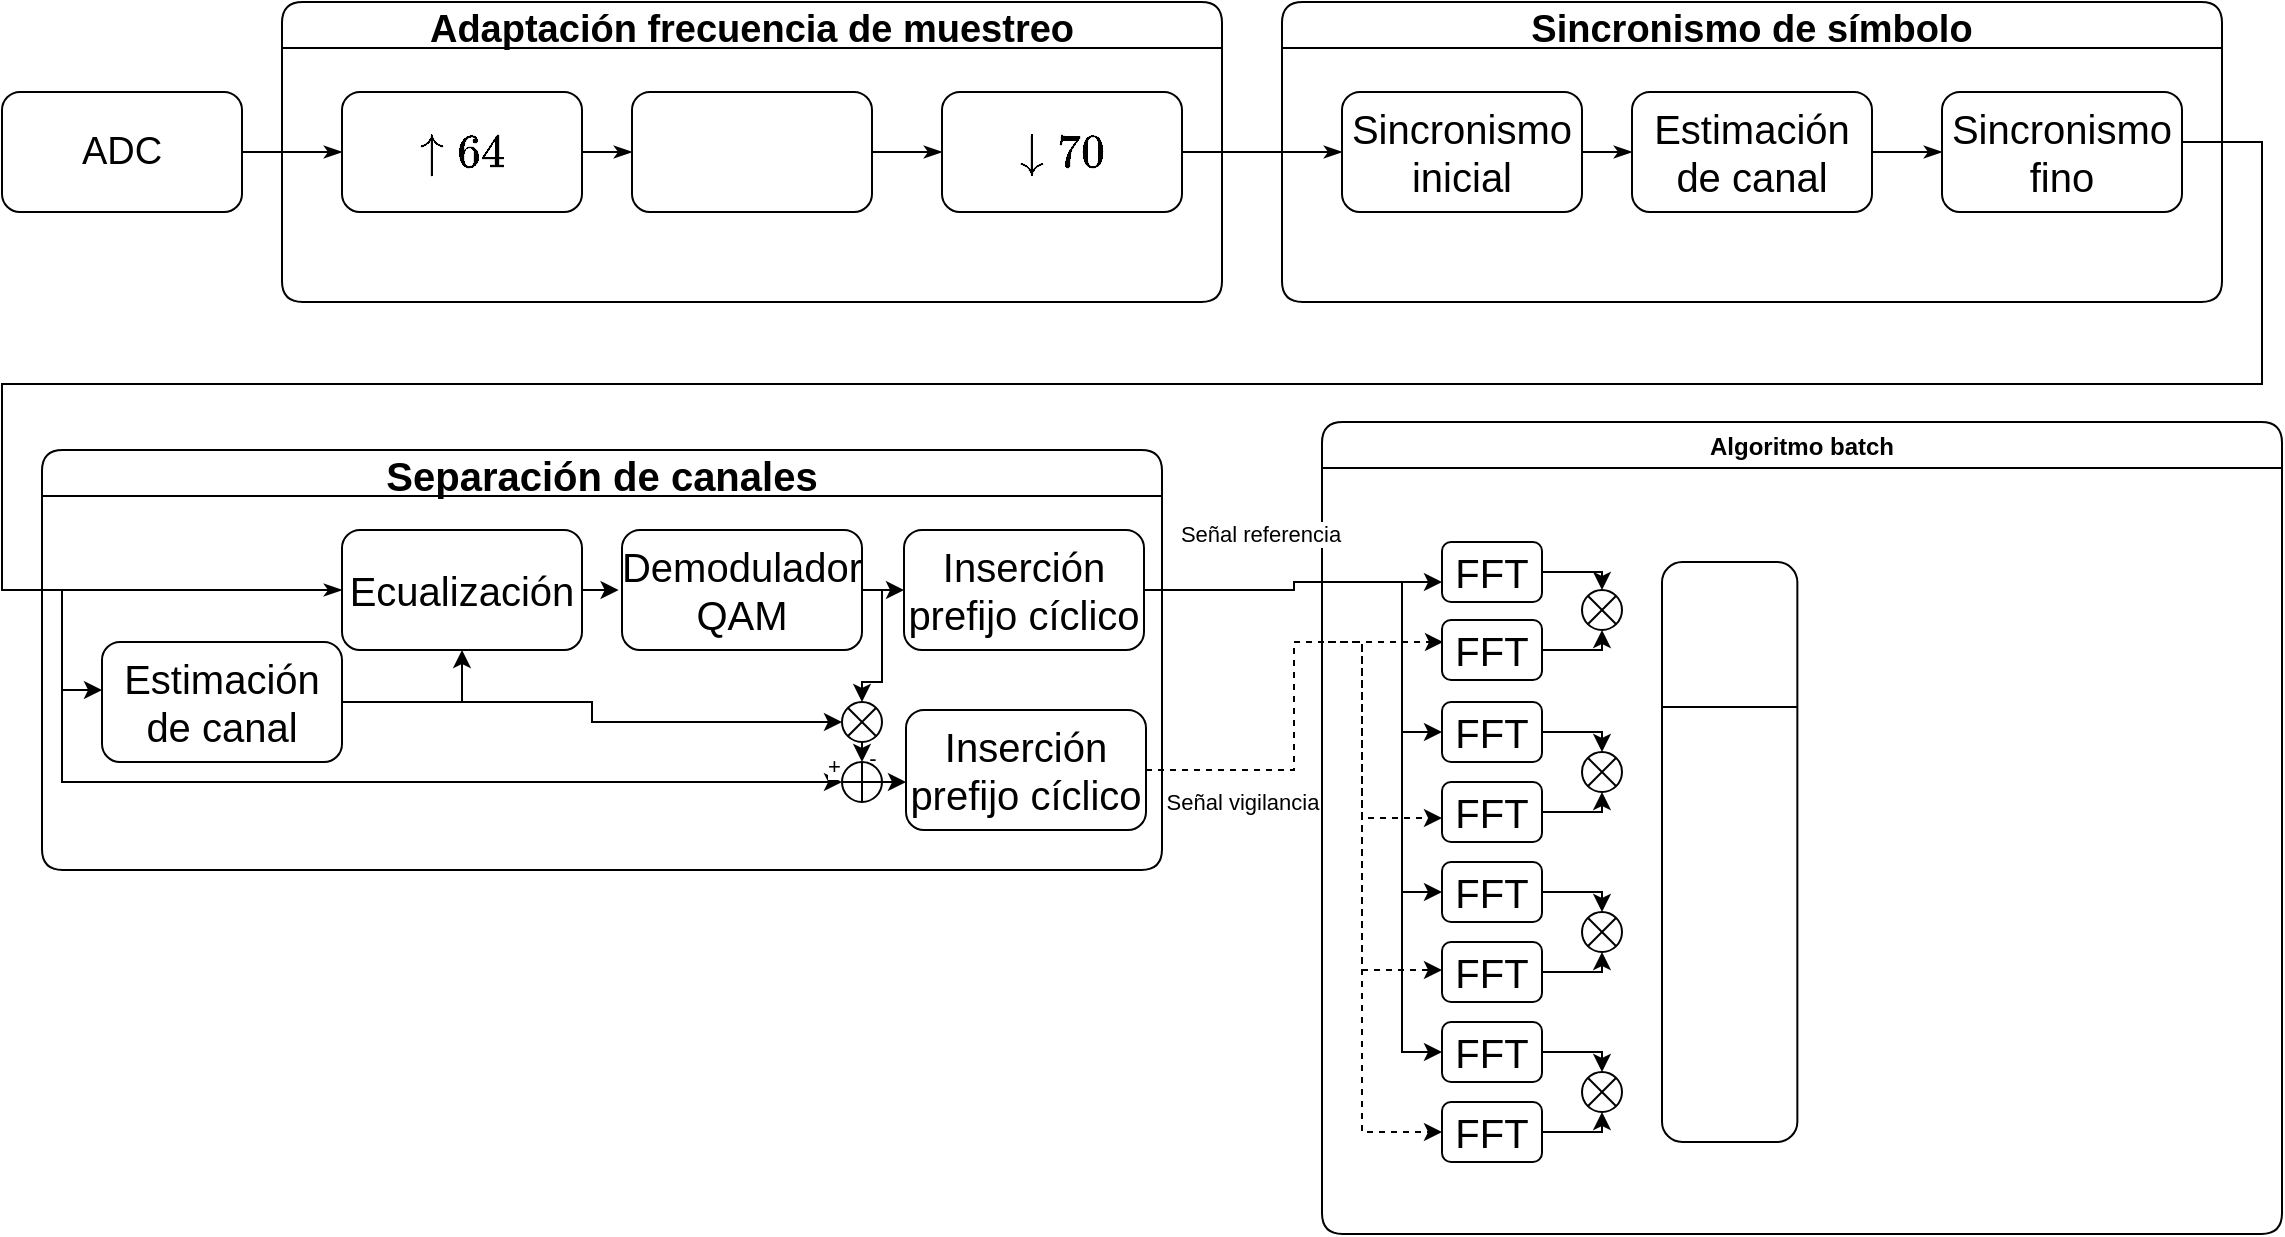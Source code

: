 <mxfile version="20.0.1" type="github">
  <diagram id="Nd16n7NBunU-I2EHx7CY" name="Page-1">
    <mxGraphModel dx="499" dy="267" grid="1" gridSize="10" guides="1" tooltips="1" connect="1" arrows="1" fold="1" page="1" pageScale="1" pageWidth="1169" pageHeight="827" math="1" shadow="0">
      <root>
        <mxCell id="0" />
        <mxCell id="1" parent="0" />
        <mxCell id="MP2WACs4-sLn1RNzfsrc-10" style="edgeStyle=orthogonalEdgeStyle;rounded=0;orthogonalLoop=1;jettySize=auto;html=1;exitX=1;exitY=0.5;exitDx=0;exitDy=0;entryX=0;entryY=0.5;entryDx=0;entryDy=0;fontSize=20;endArrow=none;endFill=0;" parent="1" source="MP2WACs4-sLn1RNzfsrc-1" target="MP2WACs4-sLn1RNzfsrc-4" edge="1">
          <mxGeometry relative="1" as="geometry" />
        </mxCell>
        <mxCell id="MP2WACs4-sLn1RNzfsrc-1" value="&lt;font style=&quot;font-size: 19px;&quot;&gt;ADC&lt;/font&gt;" style="rounded=1;whiteSpace=wrap;html=1;" parent="1" vertex="1">
          <mxGeometry x="20" y="135" width="120" height="60" as="geometry" />
        </mxCell>
        <mxCell id="MP2WACs4-sLn1RNzfsrc-24" style="edgeStyle=orthogonalEdgeStyle;rounded=0;orthogonalLoop=1;jettySize=auto;html=1;exitX=1;exitY=0.5;exitDx=0;exitDy=0;fontSize=20;endArrow=none;endFill=0;" parent="1" source="MP2WACs4-sLn1RNzfsrc-4" edge="1">
          <mxGeometry relative="1" as="geometry">
            <mxPoint x="660" y="164.976" as="targetPoint" />
          </mxGeometry>
        </mxCell>
        <mxCell id="MP2WACs4-sLn1RNzfsrc-4" value="Adaptación frecuencia de muestreo" style="swimlane;fontSize=19;rounded=1;" parent="1" vertex="1">
          <mxGeometry x="160" y="90" width="470" height="150" as="geometry" />
        </mxCell>
        <mxCell id="MP2WACs4-sLn1RNzfsrc-12" style="edgeStyle=orthogonalEdgeStyle;rounded=0;orthogonalLoop=1;jettySize=auto;html=1;exitX=1;exitY=0.5;exitDx=0;exitDy=0;entryX=0;entryY=0.5;entryDx=0;entryDy=0;fontSize=20;endArrow=classicThin;endFill=1;" parent="MP2WACs4-sLn1RNzfsrc-4" source="MP2WACs4-sLn1RNzfsrc-3" target="MP2WACs4-sLn1RNzfsrc-5" edge="1">
          <mxGeometry relative="1" as="geometry" />
        </mxCell>
        <mxCell id="MP2WACs4-sLn1RNzfsrc-3" value="&lt;font style=&quot;font-size: 20px;&quot;&gt;$$\uparrow 64$$&lt;/font&gt;" style="rounded=1;whiteSpace=wrap;html=1;" parent="MP2WACs4-sLn1RNzfsrc-4" vertex="1">
          <mxGeometry x="30" y="45" width="120" height="60" as="geometry" />
        </mxCell>
        <mxCell id="MP2WACs4-sLn1RNzfsrc-13" style="edgeStyle=orthogonalEdgeStyle;rounded=0;orthogonalLoop=1;jettySize=auto;html=1;exitX=1;exitY=0.5;exitDx=0;exitDy=0;fontSize=20;endArrow=classicThin;endFill=1;" parent="MP2WACs4-sLn1RNzfsrc-4" source="MP2WACs4-sLn1RNzfsrc-5" target="MP2WACs4-sLn1RNzfsrc-6" edge="1">
          <mxGeometry relative="1" as="geometry" />
        </mxCell>
        <mxCell id="MP2WACs4-sLn1RNzfsrc-5" value="" style="rounded=1;whiteSpace=wrap;html=1;" parent="MP2WACs4-sLn1RNzfsrc-4" vertex="1">
          <mxGeometry x="175" y="45" width="120" height="60" as="geometry" />
        </mxCell>
        <mxCell id="MP2WACs4-sLn1RNzfsrc-6" value="&lt;font style=&quot;font-size: 20px;&quot;&gt;$$\downarrow 70$$&lt;/font&gt;" style="rounded=1;whiteSpace=wrap;html=1;" parent="MP2WACs4-sLn1RNzfsrc-4" vertex="1">
          <mxGeometry x="330" y="45" width="120" height="60" as="geometry" />
        </mxCell>
        <mxCell id="MP2WACs4-sLn1RNzfsrc-8" value="" style="shape=image;verticalLabelPosition=bottom;labelBackgroundColor=default;verticalAlign=top;aspect=fixed;imageAspect=0;image=https://www.simbologia-electronica.com/imagenes/simbolos-electronicos/filtros-electricos/pasa-baja_1.png;" parent="MP2WACs4-sLn1RNzfsrc-4" vertex="1">
          <mxGeometry x="200" y="40" width="70" height="70" as="geometry" />
        </mxCell>
        <mxCell id="MP2WACs4-sLn1RNzfsrc-11" style="edgeStyle=orthogonalEdgeStyle;rounded=0;orthogonalLoop=1;jettySize=auto;html=1;exitX=0;exitY=0.5;exitDx=0;exitDy=0;entryX=0;entryY=0.5;entryDx=0;entryDy=0;fontSize=20;endArrow=classicThin;endFill=1;" parent="MP2WACs4-sLn1RNzfsrc-4" source="MP2WACs4-sLn1RNzfsrc-4" target="MP2WACs4-sLn1RNzfsrc-3" edge="1">
          <mxGeometry relative="1" as="geometry" />
        </mxCell>
        <mxCell id="wLmnGYLLMM3IUBxk7KqI-3" style="edgeStyle=orthogonalEdgeStyle;rounded=0;orthogonalLoop=1;jettySize=auto;html=1;exitX=1;exitY=0.5;exitDx=0;exitDy=0;entryX=0;entryY=0.25;entryDx=0;entryDy=0;endArrow=none;endFill=0;" edge="1" parent="1">
          <mxGeometry relative="1" as="geometry">
            <mxPoint x="1130" y="169.0" as="sourcePoint" />
            <mxPoint x="40" y="368.0" as="targetPoint" />
            <Array as="points">
              <mxPoint x="1130" y="160" />
              <mxPoint x="1150" y="160" />
              <mxPoint x="1150" y="281" />
              <mxPoint x="20" y="281" />
              <mxPoint x="20" y="384" />
              <mxPoint x="40" y="384" />
            </Array>
          </mxGeometry>
        </mxCell>
        <mxCell id="MP2WACs4-sLn1RNzfsrc-16" value="Sincronismo de símbolo" style="swimlane;fontSize=19;rounded=1;" parent="1" vertex="1">
          <mxGeometry x="660" y="90" width="470" height="150" as="geometry" />
        </mxCell>
        <mxCell id="MP2WACs4-sLn1RNzfsrc-17" style="edgeStyle=orthogonalEdgeStyle;rounded=0;orthogonalLoop=1;jettySize=auto;html=1;exitX=1;exitY=0.5;exitDx=0;exitDy=0;entryX=0;entryY=0.5;entryDx=0;entryDy=0;fontSize=20;endArrow=classicThin;endFill=1;" parent="MP2WACs4-sLn1RNzfsrc-16" source="MP2WACs4-sLn1RNzfsrc-18" target="MP2WACs4-sLn1RNzfsrc-20" edge="1">
          <mxGeometry relative="1" as="geometry" />
        </mxCell>
        <mxCell id="MP2WACs4-sLn1RNzfsrc-18" value="&lt;font style=&quot;font-size: 20px;&quot;&gt;Sincronismo inicial&lt;/font&gt;" style="rounded=1;whiteSpace=wrap;html=1;" parent="MP2WACs4-sLn1RNzfsrc-16" vertex="1">
          <mxGeometry x="30" y="45" width="120" height="60" as="geometry" />
        </mxCell>
        <mxCell id="MP2WACs4-sLn1RNzfsrc-19" style="edgeStyle=orthogonalEdgeStyle;rounded=0;orthogonalLoop=1;jettySize=auto;html=1;exitX=1;exitY=0.5;exitDx=0;exitDy=0;fontSize=20;endArrow=classicThin;endFill=1;" parent="MP2WACs4-sLn1RNzfsrc-16" source="MP2WACs4-sLn1RNzfsrc-20" target="MP2WACs4-sLn1RNzfsrc-21" edge="1">
          <mxGeometry relative="1" as="geometry" />
        </mxCell>
        <mxCell id="MP2WACs4-sLn1RNzfsrc-20" value="&lt;font style=&quot;font-size: 20px;&quot;&gt;Estimación de canal&lt;/font&gt;" style="rounded=1;whiteSpace=wrap;html=1;" parent="MP2WACs4-sLn1RNzfsrc-16" vertex="1">
          <mxGeometry x="175" y="45" width="120" height="60" as="geometry" />
        </mxCell>
        <mxCell id="wLmnGYLLMM3IUBxk7KqI-1" style="edgeStyle=orthogonalEdgeStyle;rounded=0;orthogonalLoop=1;jettySize=auto;html=1;exitX=1;exitY=0.5;exitDx=0;exitDy=0;entryX=1;entryY=0.5;entryDx=0;entryDy=0;endArrow=none;endFill=0;" edge="1" parent="MP2WACs4-sLn1RNzfsrc-16" source="MP2WACs4-sLn1RNzfsrc-21" target="MP2WACs4-sLn1RNzfsrc-16">
          <mxGeometry relative="1" as="geometry">
            <Array as="points">
              <mxPoint x="450" y="70" />
              <mxPoint x="470" y="70" />
            </Array>
          </mxGeometry>
        </mxCell>
        <mxCell id="MP2WACs4-sLn1RNzfsrc-21" value="&lt;font style=&quot;font-size: 20px;&quot;&gt;Sincronismo fino&lt;/font&gt;" style="rounded=1;whiteSpace=wrap;html=1;" parent="MP2WACs4-sLn1RNzfsrc-16" vertex="1">
          <mxGeometry x="330" y="45" width="120" height="60" as="geometry" />
        </mxCell>
        <mxCell id="MP2WACs4-sLn1RNzfsrc-23" style="edgeStyle=orthogonalEdgeStyle;rounded=0;orthogonalLoop=1;jettySize=auto;html=1;exitX=0;exitY=0.5;exitDx=0;exitDy=0;entryX=0;entryY=0.5;entryDx=0;entryDy=0;fontSize=20;endArrow=classicThin;endFill=1;" parent="MP2WACs4-sLn1RNzfsrc-16" source="MP2WACs4-sLn1RNzfsrc-16" target="MP2WACs4-sLn1RNzfsrc-18" edge="1">
          <mxGeometry relative="1" as="geometry" />
        </mxCell>
        <mxCell id="MP2WACs4-sLn1RNzfsrc-25" style="edgeStyle=orthogonalEdgeStyle;rounded=0;orthogonalLoop=1;jettySize=auto;html=1;exitX=1;exitY=0.5;exitDx=0;exitDy=0;fontSize=20;endArrow=none;endFill=0;" parent="1" source="MP2WACs4-sLn1RNzfsrc-6" edge="1">
          <mxGeometry relative="1" as="geometry">
            <mxPoint x="630" y="164.976" as="targetPoint" />
          </mxGeometry>
        </mxCell>
        <mxCell id="MP2WACs4-sLn1RNzfsrc-26" value="Separación de canales" style="swimlane;rounded=1;fontSize=20;" parent="1" vertex="1">
          <mxGeometry x="40" y="314" width="560" height="210" as="geometry" />
        </mxCell>
        <mxCell id="wLmnGYLLMM3IUBxk7KqI-6" style="edgeStyle=orthogonalEdgeStyle;rounded=0;orthogonalLoop=1;jettySize=auto;html=1;exitX=1;exitY=0.5;exitDx=0;exitDy=0;entryX=0.5;entryY=1;entryDx=0;entryDy=0;endArrow=classic;endFill=1;strokeWidth=1;" edge="1" parent="MP2WACs4-sLn1RNzfsrc-26" source="MP2WACs4-sLn1RNzfsrc-27" target="MP2WACs4-sLn1RNzfsrc-28">
          <mxGeometry relative="1" as="geometry" />
        </mxCell>
        <mxCell id="wLmnGYLLMM3IUBxk7KqI-15" style="edgeStyle=orthogonalEdgeStyle;rounded=0;orthogonalLoop=1;jettySize=auto;html=1;exitX=1;exitY=0.5;exitDx=0;exitDy=0;entryX=0;entryY=0.5;entryDx=0;entryDy=0;endArrow=classic;endFill=1;strokeWidth=1;" edge="1" parent="MP2WACs4-sLn1RNzfsrc-26" source="MP2WACs4-sLn1RNzfsrc-27" target="wLmnGYLLMM3IUBxk7KqI-10">
          <mxGeometry relative="1" as="geometry" />
        </mxCell>
        <mxCell id="MP2WACs4-sLn1RNzfsrc-27" value="&lt;font style=&quot;font-size: 20px;&quot;&gt;Estimación de canal&lt;/font&gt;" style="rounded=1;whiteSpace=wrap;html=1;" parent="MP2WACs4-sLn1RNzfsrc-26" vertex="1">
          <mxGeometry x="30" y="96" width="120" height="60" as="geometry" />
        </mxCell>
        <mxCell id="wLmnGYLLMM3IUBxk7KqI-7" style="edgeStyle=orthogonalEdgeStyle;rounded=0;orthogonalLoop=1;jettySize=auto;html=1;exitX=1;exitY=0.5;exitDx=0;exitDy=0;entryX=-0.014;entryY=0.502;entryDx=0;entryDy=0;entryPerimeter=0;endArrow=classic;endFill=1;strokeWidth=1;" edge="1" parent="MP2WACs4-sLn1RNzfsrc-26" source="MP2WACs4-sLn1RNzfsrc-28" target="MP2WACs4-sLn1RNzfsrc-29">
          <mxGeometry relative="1" as="geometry" />
        </mxCell>
        <mxCell id="MP2WACs4-sLn1RNzfsrc-28" value="&lt;font style=&quot;font-size: 20px;&quot;&gt;Ecualización&lt;br&gt;&lt;/font&gt;" style="rounded=1;whiteSpace=wrap;html=1;" parent="MP2WACs4-sLn1RNzfsrc-26" vertex="1">
          <mxGeometry x="150" y="40" width="120" height="60" as="geometry" />
        </mxCell>
        <mxCell id="wLmnGYLLMM3IUBxk7KqI-17" style="edgeStyle=orthogonalEdgeStyle;rounded=0;orthogonalLoop=1;jettySize=auto;html=1;exitX=1;exitY=0.5;exitDx=0;exitDy=0;entryX=0.5;entryY=0;entryDx=0;entryDy=0;endArrow=classic;endFill=1;strokeWidth=1;" edge="1" parent="MP2WACs4-sLn1RNzfsrc-26" source="MP2WACs4-sLn1RNzfsrc-29" target="wLmnGYLLMM3IUBxk7KqI-10">
          <mxGeometry relative="1" as="geometry">
            <Array as="points">
              <mxPoint x="420" y="70" />
              <mxPoint x="420" y="116" />
            </Array>
          </mxGeometry>
        </mxCell>
        <mxCell id="wLmnGYLLMM3IUBxk7KqI-18" value="-" style="edgeLabel;html=1;align=center;verticalAlign=middle;resizable=0;points=[];" vertex="1" connectable="0" parent="wLmnGYLLMM3IUBxk7KqI-17">
          <mxGeometry relative="1" as="geometry">
            <mxPoint x="-5" y="56" as="offset" />
          </mxGeometry>
        </mxCell>
        <mxCell id="MP2WACs4-sLn1RNzfsrc-29" value="&lt;font style=&quot;font-size: 20px;&quot;&gt;Demodulador QAM&lt;/font&gt;" style="rounded=1;whiteSpace=wrap;html=1;" parent="MP2WACs4-sLn1RNzfsrc-26" vertex="1">
          <mxGeometry x="290" y="40" width="120" height="60" as="geometry" />
        </mxCell>
        <mxCell id="MP2WACs4-sLn1RNzfsrc-31" value="&lt;span style=&quot;font-size: 20px;&quot;&gt;Inserción prefijo cíclico&lt;/span&gt;" style="rounded=1;whiteSpace=wrap;html=1;" parent="MP2WACs4-sLn1RNzfsrc-26" vertex="1">
          <mxGeometry x="431" y="40" width="120" height="60" as="geometry" />
        </mxCell>
        <mxCell id="wLmnGYLLMM3IUBxk7KqI-4" style="edgeStyle=orthogonalEdgeStyle;rounded=0;orthogonalLoop=1;jettySize=auto;html=1;exitX=0;exitY=0.25;exitDx=0;exitDy=0;entryX=0;entryY=0.5;entryDx=0;entryDy=0;endArrow=classicThin;endFill=1;" edge="1" parent="MP2WACs4-sLn1RNzfsrc-26" source="MP2WACs4-sLn1RNzfsrc-26" target="MP2WACs4-sLn1RNzfsrc-28">
          <mxGeometry relative="1" as="geometry">
            <Array as="points">
              <mxPoint y="70" />
            </Array>
          </mxGeometry>
        </mxCell>
        <mxCell id="wLmnGYLLMM3IUBxk7KqI-5" style="edgeStyle=orthogonalEdgeStyle;rounded=0;orthogonalLoop=1;jettySize=auto;html=1;exitX=0;exitY=0.25;exitDx=0;exitDy=0;entryX=0;entryY=0.5;entryDx=0;entryDy=0;endArrow=classic;endFill=1;strokeWidth=1;" edge="1" parent="MP2WACs4-sLn1RNzfsrc-26">
          <mxGeometry relative="1" as="geometry">
            <mxPoint y="54.0" as="sourcePoint" />
            <mxPoint x="30" y="120" as="targetPoint" />
            <Array as="points">
              <mxPoint y="70" />
              <mxPoint x="10" y="70" />
              <mxPoint x="10" y="120" />
            </Array>
          </mxGeometry>
        </mxCell>
        <mxCell id="wLmnGYLLMM3IUBxk7KqI-9" style="edgeStyle=orthogonalEdgeStyle;rounded=0;orthogonalLoop=1;jettySize=auto;html=1;exitX=1;exitY=0.5;exitDx=0;exitDy=0;endArrow=classic;endFill=1;strokeWidth=1;entryX=0;entryY=0.5;entryDx=0;entryDy=0;" edge="1" parent="MP2WACs4-sLn1RNzfsrc-26" source="MP2WACs4-sLn1RNzfsrc-29" target="MP2WACs4-sLn1RNzfsrc-31">
          <mxGeometry relative="1" as="geometry">
            <mxPoint x="420" y="70" as="targetPoint" />
          </mxGeometry>
        </mxCell>
        <mxCell id="wLmnGYLLMM3IUBxk7KqI-14" style="edgeStyle=orthogonalEdgeStyle;rounded=0;orthogonalLoop=1;jettySize=auto;html=1;exitX=0.5;exitY=1;exitDx=0;exitDy=0;entryX=0.5;entryY=0;entryDx=0;entryDy=0;endArrow=classic;endFill=1;strokeWidth=1;" edge="1" parent="MP2WACs4-sLn1RNzfsrc-26" source="wLmnGYLLMM3IUBxk7KqI-10" target="wLmnGYLLMM3IUBxk7KqI-11">
          <mxGeometry relative="1" as="geometry" />
        </mxCell>
        <mxCell id="wLmnGYLLMM3IUBxk7KqI-10" value="" style="shape=sumEllipse;perimeter=ellipsePerimeter;whiteSpace=wrap;html=1;backgroundOutline=1;" vertex="1" parent="MP2WACs4-sLn1RNzfsrc-26">
          <mxGeometry x="400" y="126" width="20" height="20" as="geometry" />
        </mxCell>
        <mxCell id="wLmnGYLLMM3IUBxk7KqI-11" value="" style="shape=orEllipse;perimeter=ellipsePerimeter;whiteSpace=wrap;html=1;backgroundOutline=1;" vertex="1" parent="MP2WACs4-sLn1RNzfsrc-26">
          <mxGeometry x="400" y="156" width="20" height="20" as="geometry" />
        </mxCell>
        <mxCell id="wLmnGYLLMM3IUBxk7KqI-12" style="edgeStyle=orthogonalEdgeStyle;rounded=0;orthogonalLoop=1;jettySize=auto;html=1;entryX=0;entryY=0.5;entryDx=0;entryDy=0;endArrow=classic;endFill=1;strokeWidth=1;" edge="1" parent="MP2WACs4-sLn1RNzfsrc-26" target="wLmnGYLLMM3IUBxk7KqI-11">
          <mxGeometry relative="1" as="geometry">
            <mxPoint y="66" as="sourcePoint" />
            <Array as="points">
              <mxPoint y="70" />
              <mxPoint x="10" y="70" />
              <mxPoint x="10" y="166" />
            </Array>
          </mxGeometry>
        </mxCell>
        <mxCell id="wLmnGYLLMM3IUBxk7KqI-13" value="+" style="edgeLabel;html=1;align=left;verticalAlign=bottom;resizable=0;points=[];labelPosition=right;verticalLabelPosition=top;" vertex="1" connectable="0" parent="wLmnGYLLMM3IUBxk7KqI-12">
          <mxGeometry x="0.53" y="-3" relative="1" as="geometry">
            <mxPoint x="108" y="-3" as="offset" />
          </mxGeometry>
        </mxCell>
        <mxCell id="wLmnGYLLMM3IUBxk7KqI-28" style="edgeStyle=orthogonalEdgeStyle;rounded=0;orthogonalLoop=1;jettySize=auto;html=1;exitX=1;exitY=0.5;exitDx=0;exitDy=0;entryX=0.009;entryY=0.343;entryDx=0;entryDy=0;fontSize=20;endArrow=classic;endFill=1;strokeWidth=1;dashed=1;entryPerimeter=0;" edge="1" parent="1" source="MP2WACs4-sLn1RNzfsrc-30" target="wLmnGYLLMM3IUBxk7KqI-37">
          <mxGeometry relative="1" as="geometry">
            <mxPoint x="710" y="401" as="targetPoint" />
            <Array as="points">
              <mxPoint x="666" y="474" />
              <mxPoint x="666" y="410" />
              <mxPoint x="741" y="410" />
            </Array>
          </mxGeometry>
        </mxCell>
        <mxCell id="wLmnGYLLMM3IUBxk7KqI-30" value="Señal vigilancia" style="edgeLabel;html=1;align=center;verticalAlign=middle;resizable=0;points=[];fontSize=11;" vertex="1" connectable="0" parent="wLmnGYLLMM3IUBxk7KqI-28">
          <mxGeometry x="-0.512" y="-1" relative="1" as="geometry">
            <mxPoint x="-4" y="15" as="offset" />
          </mxGeometry>
        </mxCell>
        <mxCell id="MP2WACs4-sLn1RNzfsrc-30" value="&lt;span style=&quot;font-size: 20px;&quot;&gt;Inserción prefijo cíclico&lt;/span&gt;" style="rounded=1;whiteSpace=wrap;html=1;" parent="1" vertex="1">
          <mxGeometry x="472" y="444" width="120" height="60" as="geometry" />
        </mxCell>
        <mxCell id="wLmnGYLLMM3IUBxk7KqI-19" value="Algoritmo batch" style="swimlane;rounded=1;container=0;" vertex="1" parent="1">
          <mxGeometry x="680" y="300" width="480" height="406" as="geometry" />
        </mxCell>
        <mxCell id="wLmnGYLLMM3IUBxk7KqI-65" style="edgeStyle=orthogonalEdgeStyle;rounded=0;orthogonalLoop=1;jettySize=auto;html=1;exitX=1;exitY=0.5;exitDx=0;exitDy=0;entryX=0.5;entryY=0;entryDx=0;entryDy=0;fontSize=20;endArrow=classic;endFill=1;strokeWidth=1;" edge="1" parent="wLmnGYLLMM3IUBxk7KqI-19" source="wLmnGYLLMM3IUBxk7KqI-36" target="wLmnGYLLMM3IUBxk7KqI-46">
          <mxGeometry relative="1" as="geometry" />
        </mxCell>
        <mxCell id="wLmnGYLLMM3IUBxk7KqI-36" value="&lt;font style=&quot;font-size: 20px;&quot;&gt;FFT&lt;/font&gt;" style="rounded=1;whiteSpace=wrap;html=1;fontSize=11;" vertex="1" parent="wLmnGYLLMM3IUBxk7KqI-19">
          <mxGeometry x="60" y="60" width="50" height="30" as="geometry" />
        </mxCell>
        <mxCell id="wLmnGYLLMM3IUBxk7KqI-68" style="edgeStyle=orthogonalEdgeStyle;rounded=0;orthogonalLoop=1;jettySize=auto;html=1;exitX=1;exitY=0.5;exitDx=0;exitDy=0;entryX=0.5;entryY=1;entryDx=0;entryDy=0;fontSize=20;endArrow=classic;endFill=1;strokeWidth=1;" edge="1" parent="wLmnGYLLMM3IUBxk7KqI-19" source="wLmnGYLLMM3IUBxk7KqI-39" target="wLmnGYLLMM3IUBxk7KqI-48">
          <mxGeometry relative="1" as="geometry" />
        </mxCell>
        <mxCell id="wLmnGYLLMM3IUBxk7KqI-39" value="&lt;font style=&quot;font-size: 20px;&quot;&gt;FFT&lt;/font&gt;" style="rounded=1;whiteSpace=wrap;html=1;fontSize=11;" vertex="1" parent="wLmnGYLLMM3IUBxk7KqI-19">
          <mxGeometry x="60" y="180" width="50" height="30" as="geometry" />
        </mxCell>
        <mxCell id="wLmnGYLLMM3IUBxk7KqI-67" style="edgeStyle=orthogonalEdgeStyle;rounded=0;orthogonalLoop=1;jettySize=auto;html=1;exitX=1;exitY=0.5;exitDx=0;exitDy=0;entryX=0.5;entryY=0;entryDx=0;entryDy=0;fontSize=20;endArrow=classic;endFill=1;strokeWidth=1;" edge="1" parent="wLmnGYLLMM3IUBxk7KqI-19" source="wLmnGYLLMM3IUBxk7KqI-38" target="wLmnGYLLMM3IUBxk7KqI-48">
          <mxGeometry relative="1" as="geometry" />
        </mxCell>
        <mxCell id="wLmnGYLLMM3IUBxk7KqI-38" value="&lt;font style=&quot;font-size: 20px;&quot;&gt;FFT&lt;/font&gt;" style="rounded=1;whiteSpace=wrap;html=1;fontSize=11;" vertex="1" parent="wLmnGYLLMM3IUBxk7KqI-19">
          <mxGeometry x="60" y="140" width="50" height="30" as="geometry" />
        </mxCell>
        <mxCell id="wLmnGYLLMM3IUBxk7KqI-66" style="edgeStyle=orthogonalEdgeStyle;rounded=0;orthogonalLoop=1;jettySize=auto;html=1;exitX=1;exitY=0.5;exitDx=0;exitDy=0;entryX=0.5;entryY=1;entryDx=0;entryDy=0;fontSize=20;endArrow=classic;endFill=1;strokeWidth=1;" edge="1" parent="wLmnGYLLMM3IUBxk7KqI-19" source="wLmnGYLLMM3IUBxk7KqI-37" target="wLmnGYLLMM3IUBxk7KqI-46">
          <mxGeometry relative="1" as="geometry" />
        </mxCell>
        <mxCell id="wLmnGYLLMM3IUBxk7KqI-37" value="&lt;font style=&quot;font-size: 20px;&quot;&gt;FFT&lt;/font&gt;" style="rounded=1;whiteSpace=wrap;html=1;fontSize=11;" vertex="1" parent="wLmnGYLLMM3IUBxk7KqI-19">
          <mxGeometry x="60" y="99" width="50" height="30" as="geometry" />
        </mxCell>
        <mxCell id="wLmnGYLLMM3IUBxk7KqI-69" style="edgeStyle=orthogonalEdgeStyle;rounded=0;orthogonalLoop=1;jettySize=auto;html=1;exitX=1;exitY=0.5;exitDx=0;exitDy=0;entryX=0.5;entryY=0;entryDx=0;entryDy=0;fontSize=20;endArrow=classic;endFill=1;strokeWidth=1;" edge="1" parent="wLmnGYLLMM3IUBxk7KqI-19" source="wLmnGYLLMM3IUBxk7KqI-45" target="wLmnGYLLMM3IUBxk7KqI-47">
          <mxGeometry relative="1" as="geometry" />
        </mxCell>
        <mxCell id="wLmnGYLLMM3IUBxk7KqI-45" value="&lt;font style=&quot;font-size: 20px;&quot;&gt;FFT&lt;/font&gt;" style="rounded=1;whiteSpace=wrap;html=1;fontSize=11;" vertex="1" parent="wLmnGYLLMM3IUBxk7KqI-19">
          <mxGeometry x="60" y="220" width="50" height="30" as="geometry" />
        </mxCell>
        <mxCell id="wLmnGYLLMM3IUBxk7KqI-70" style="edgeStyle=orthogonalEdgeStyle;rounded=0;orthogonalLoop=1;jettySize=auto;html=1;exitX=1;exitY=0.5;exitDx=0;exitDy=0;entryX=0.5;entryY=1;entryDx=0;entryDy=0;fontSize=20;endArrow=classic;endFill=1;strokeWidth=1;" edge="1" parent="wLmnGYLLMM3IUBxk7KqI-19" source="wLmnGYLLMM3IUBxk7KqI-44" target="wLmnGYLLMM3IUBxk7KqI-47">
          <mxGeometry relative="1" as="geometry" />
        </mxCell>
        <mxCell id="wLmnGYLLMM3IUBxk7KqI-44" value="&lt;font style=&quot;font-size: 20px;&quot;&gt;FFT&lt;/font&gt;" style="rounded=1;whiteSpace=wrap;html=1;fontSize=11;" vertex="1" parent="wLmnGYLLMM3IUBxk7KqI-19">
          <mxGeometry x="60" y="260" width="50" height="30" as="geometry" />
        </mxCell>
        <mxCell id="wLmnGYLLMM3IUBxk7KqI-71" style="edgeStyle=orthogonalEdgeStyle;rounded=0;orthogonalLoop=1;jettySize=auto;html=1;exitX=1;exitY=0.5;exitDx=0;exitDy=0;entryX=0.5;entryY=0;entryDx=0;entryDy=0;fontSize=20;endArrow=classic;endFill=1;strokeWidth=1;" edge="1" parent="wLmnGYLLMM3IUBxk7KqI-19" source="wLmnGYLLMM3IUBxk7KqI-43" target="wLmnGYLLMM3IUBxk7KqI-49">
          <mxGeometry relative="1" as="geometry" />
        </mxCell>
        <mxCell id="wLmnGYLLMM3IUBxk7KqI-43" value="&lt;font style=&quot;font-size: 20px;&quot;&gt;FFT&lt;/font&gt;" style="rounded=1;whiteSpace=wrap;html=1;fontSize=11;" vertex="1" parent="wLmnGYLLMM3IUBxk7KqI-19">
          <mxGeometry x="60" y="300" width="50" height="30" as="geometry" />
        </mxCell>
        <mxCell id="wLmnGYLLMM3IUBxk7KqI-72" style="edgeStyle=orthogonalEdgeStyle;rounded=0;orthogonalLoop=1;jettySize=auto;html=1;exitX=1;exitY=0.5;exitDx=0;exitDy=0;entryX=0.5;entryY=1;entryDx=0;entryDy=0;fontSize=20;endArrow=classic;endFill=1;strokeWidth=1;" edge="1" parent="wLmnGYLLMM3IUBxk7KqI-19" source="wLmnGYLLMM3IUBxk7KqI-42" target="wLmnGYLLMM3IUBxk7KqI-49">
          <mxGeometry relative="1" as="geometry" />
        </mxCell>
        <mxCell id="wLmnGYLLMM3IUBxk7KqI-42" value="&lt;font style=&quot;font-size: 20px;&quot;&gt;FFT&lt;/font&gt;" style="rounded=1;whiteSpace=wrap;html=1;fontSize=11;" vertex="1" parent="wLmnGYLLMM3IUBxk7KqI-19">
          <mxGeometry x="60" y="340" width="50" height="30" as="geometry" />
        </mxCell>
        <mxCell id="wLmnGYLLMM3IUBxk7KqI-46" value="" style="shape=sumEllipse;perimeter=ellipsePerimeter;whiteSpace=wrap;html=1;backgroundOutline=1;" vertex="1" parent="wLmnGYLLMM3IUBxk7KqI-19">
          <mxGeometry x="130" y="84" width="20" height="20" as="geometry" />
        </mxCell>
        <mxCell id="wLmnGYLLMM3IUBxk7KqI-49" value="" style="shape=sumEllipse;perimeter=ellipsePerimeter;whiteSpace=wrap;html=1;backgroundOutline=1;" vertex="1" parent="wLmnGYLLMM3IUBxk7KqI-19">
          <mxGeometry x="130" y="325" width="20" height="20" as="geometry" />
        </mxCell>
        <mxCell id="wLmnGYLLMM3IUBxk7KqI-48" value="" style="shape=sumEllipse;perimeter=ellipsePerimeter;whiteSpace=wrap;html=1;backgroundOutline=1;" vertex="1" parent="wLmnGYLLMM3IUBxk7KqI-19">
          <mxGeometry x="130" y="165" width="20" height="20" as="geometry" />
        </mxCell>
        <mxCell id="wLmnGYLLMM3IUBxk7KqI-47" value="" style="shape=sumEllipse;perimeter=ellipsePerimeter;whiteSpace=wrap;html=1;backgroundOutline=1;" vertex="1" parent="wLmnGYLLMM3IUBxk7KqI-19">
          <mxGeometry x="130" y="245" width="20" height="20" as="geometry" />
        </mxCell>
        <mxCell id="wLmnGYLLMM3IUBxk7KqI-73" style="edgeStyle=orthogonalEdgeStyle;rounded=0;orthogonalLoop=1;jettySize=auto;html=1;entryX=0;entryY=0.5;entryDx=0;entryDy=0;dashed=1;fontSize=20;endArrow=classic;endFill=1;strokeWidth=1;" edge="1" parent="wLmnGYLLMM3IUBxk7KqI-19">
          <mxGeometry relative="1" as="geometry">
            <mxPoint y="113" as="sourcePoint" />
            <mxPoint x="60" y="198" as="targetPoint" />
            <Array as="points">
              <mxPoint y="110" />
              <mxPoint x="20" y="110" />
              <mxPoint x="20" y="198" />
            </Array>
          </mxGeometry>
        </mxCell>
        <mxCell id="wLmnGYLLMM3IUBxk7KqI-74" style="edgeStyle=orthogonalEdgeStyle;rounded=0;orthogonalLoop=1;jettySize=auto;html=1;exitX=0;exitY=0.5;exitDx=0;exitDy=0;entryX=0;entryY=0.5;entryDx=0;entryDy=0;dashed=1;fontSize=20;endArrow=classic;endFill=1;strokeWidth=1;" edge="1" parent="wLmnGYLLMM3IUBxk7KqI-19">
          <mxGeometry relative="1" as="geometry">
            <mxPoint y="202.0" as="sourcePoint" />
            <mxPoint x="60" y="274" as="targetPoint" />
            <Array as="points">
              <mxPoint y="110" />
              <mxPoint x="20" y="110" />
              <mxPoint x="20" y="274" />
            </Array>
          </mxGeometry>
        </mxCell>
        <mxCell id="wLmnGYLLMM3IUBxk7KqI-75" style="edgeStyle=orthogonalEdgeStyle;rounded=0;orthogonalLoop=1;jettySize=auto;html=1;exitX=0;exitY=0.75;exitDx=0;exitDy=0;entryX=0;entryY=0.5;entryDx=0;entryDy=0;dashed=1;fontSize=20;endArrow=classic;endFill=1;strokeWidth=1;" edge="1" parent="wLmnGYLLMM3IUBxk7KqI-19" source="wLmnGYLLMM3IUBxk7KqI-19" target="wLmnGYLLMM3IUBxk7KqI-42">
          <mxGeometry relative="1" as="geometry">
            <Array as="points">
              <mxPoint y="110" />
              <mxPoint x="20" y="110" />
              <mxPoint x="20" y="355" />
            </Array>
          </mxGeometry>
        </mxCell>
        <mxCell id="wLmnGYLLMM3IUBxk7KqI-76" style="edgeStyle=orthogonalEdgeStyle;rounded=0;orthogonalLoop=1;jettySize=auto;html=1;exitX=0;exitY=0.75;exitDx=0;exitDy=0;entryX=0;entryY=0.5;entryDx=0;entryDy=0;fontSize=20;endArrow=classic;endFill=1;strokeWidth=1;" edge="1" parent="wLmnGYLLMM3IUBxk7KqI-19" source="wLmnGYLLMM3IUBxk7KqI-19" target="wLmnGYLLMM3IUBxk7KqI-43">
          <mxGeometry relative="1" as="geometry">
            <Array as="points">
              <mxPoint y="80" />
              <mxPoint x="40" y="80" />
              <mxPoint x="40" y="315" />
            </Array>
          </mxGeometry>
        </mxCell>
        <mxCell id="wLmnGYLLMM3IUBxk7KqI-77" style="edgeStyle=orthogonalEdgeStyle;rounded=0;orthogonalLoop=1;jettySize=auto;html=1;exitX=0;exitY=0.75;exitDx=0;exitDy=0;entryX=0;entryY=0.5;entryDx=0;entryDy=0;fontSize=20;endArrow=classic;endFill=1;strokeWidth=1;" edge="1" parent="wLmnGYLLMM3IUBxk7KqI-19" source="wLmnGYLLMM3IUBxk7KqI-19" target="wLmnGYLLMM3IUBxk7KqI-45">
          <mxGeometry relative="1" as="geometry">
            <Array as="points">
              <mxPoint y="80" />
              <mxPoint x="40" y="80" />
              <mxPoint x="40" y="235" />
            </Array>
          </mxGeometry>
        </mxCell>
        <mxCell id="wLmnGYLLMM3IUBxk7KqI-78" style="edgeStyle=orthogonalEdgeStyle;rounded=0;orthogonalLoop=1;jettySize=auto;html=1;exitX=0;exitY=0.75;exitDx=0;exitDy=0;entryX=0;entryY=0.5;entryDx=0;entryDy=0;fontSize=20;endArrow=classic;endFill=1;strokeWidth=1;" edge="1" parent="wLmnGYLLMM3IUBxk7KqI-19" source="wLmnGYLLMM3IUBxk7KqI-19" target="wLmnGYLLMM3IUBxk7KqI-38">
          <mxGeometry relative="1" as="geometry">
            <Array as="points">
              <mxPoint y="80" />
              <mxPoint x="40" y="80" />
              <mxPoint x="40" y="155" />
            </Array>
          </mxGeometry>
        </mxCell>
        <mxCell id="wLmnGYLLMM3IUBxk7KqI-79" value="" style="rounded=1;html=1;shadow=0;glass=0;fontSize=6;whiteSpace=wrap;" vertex="1" parent="wLmnGYLLMM3IUBxk7KqI-19">
          <mxGeometry x="170" y="70" width="67.68" height="290" as="geometry" />
        </mxCell>
        <mxCell id="wLmnGYLLMM3IUBxk7KqI-80" style="edgeStyle=orthogonalEdgeStyle;rounded=0;orthogonalLoop=1;jettySize=auto;html=1;exitX=0;exitY=0.25;exitDx=0;exitDy=0;entryX=1;entryY=0.25;entryDx=0;entryDy=0;fontSize=20;endArrow=none;endFill=0;strokeWidth=1;" edge="1" parent="wLmnGYLLMM3IUBxk7KqI-19" source="wLmnGYLLMM3IUBxk7KqI-79" target="wLmnGYLLMM3IUBxk7KqI-79">
          <mxGeometry relative="1" as="geometry">
            <Array as="points">
              <mxPoint x="180" y="142" />
              <mxPoint x="180" y="142" />
            </Array>
          </mxGeometry>
        </mxCell>
        <mxCell id="wLmnGYLLMM3IUBxk7KqI-27" style="edgeStyle=orthogonalEdgeStyle;rounded=0;orthogonalLoop=1;jettySize=auto;html=1;exitX=1;exitY=0.5;exitDx=0;exitDy=0;fontSize=20;endArrow=classic;endFill=1;strokeWidth=1;" edge="1" parent="1" source="MP2WACs4-sLn1RNzfsrc-31">
          <mxGeometry relative="1" as="geometry">
            <mxPoint x="740" y="380" as="targetPoint" />
            <Array as="points">
              <mxPoint x="666" y="384" />
              <mxPoint x="666" y="380" />
              <mxPoint x="740" y="380" />
            </Array>
          </mxGeometry>
        </mxCell>
        <mxCell id="wLmnGYLLMM3IUBxk7KqI-29" value="Señal referencia" style="edgeLabel;html=1;align=center;verticalAlign=middle;resizable=0;points=[];fontSize=11;" vertex="1" connectable="0" parent="wLmnGYLLMM3IUBxk7KqI-27">
          <mxGeometry x="-0.183" y="-1" relative="1" as="geometry">
            <mxPoint x="-5" y="-29" as="offset" />
          </mxGeometry>
        </mxCell>
        <mxCell id="wLmnGYLLMM3IUBxk7KqI-31" style="edgeStyle=orthogonalEdgeStyle;rounded=0;orthogonalLoop=1;jettySize=auto;html=1;exitX=1;exitY=0.5;exitDx=0;exitDy=0;entryX=0;entryY=0.612;entryDx=0;entryDy=0;entryPerimeter=0;fontSize=11;endArrow=classic;endFill=1;strokeWidth=1;" edge="1" parent="1" source="wLmnGYLLMM3IUBxk7KqI-11" target="MP2WACs4-sLn1RNzfsrc-30">
          <mxGeometry relative="1" as="geometry" />
        </mxCell>
      </root>
    </mxGraphModel>
  </diagram>
</mxfile>

